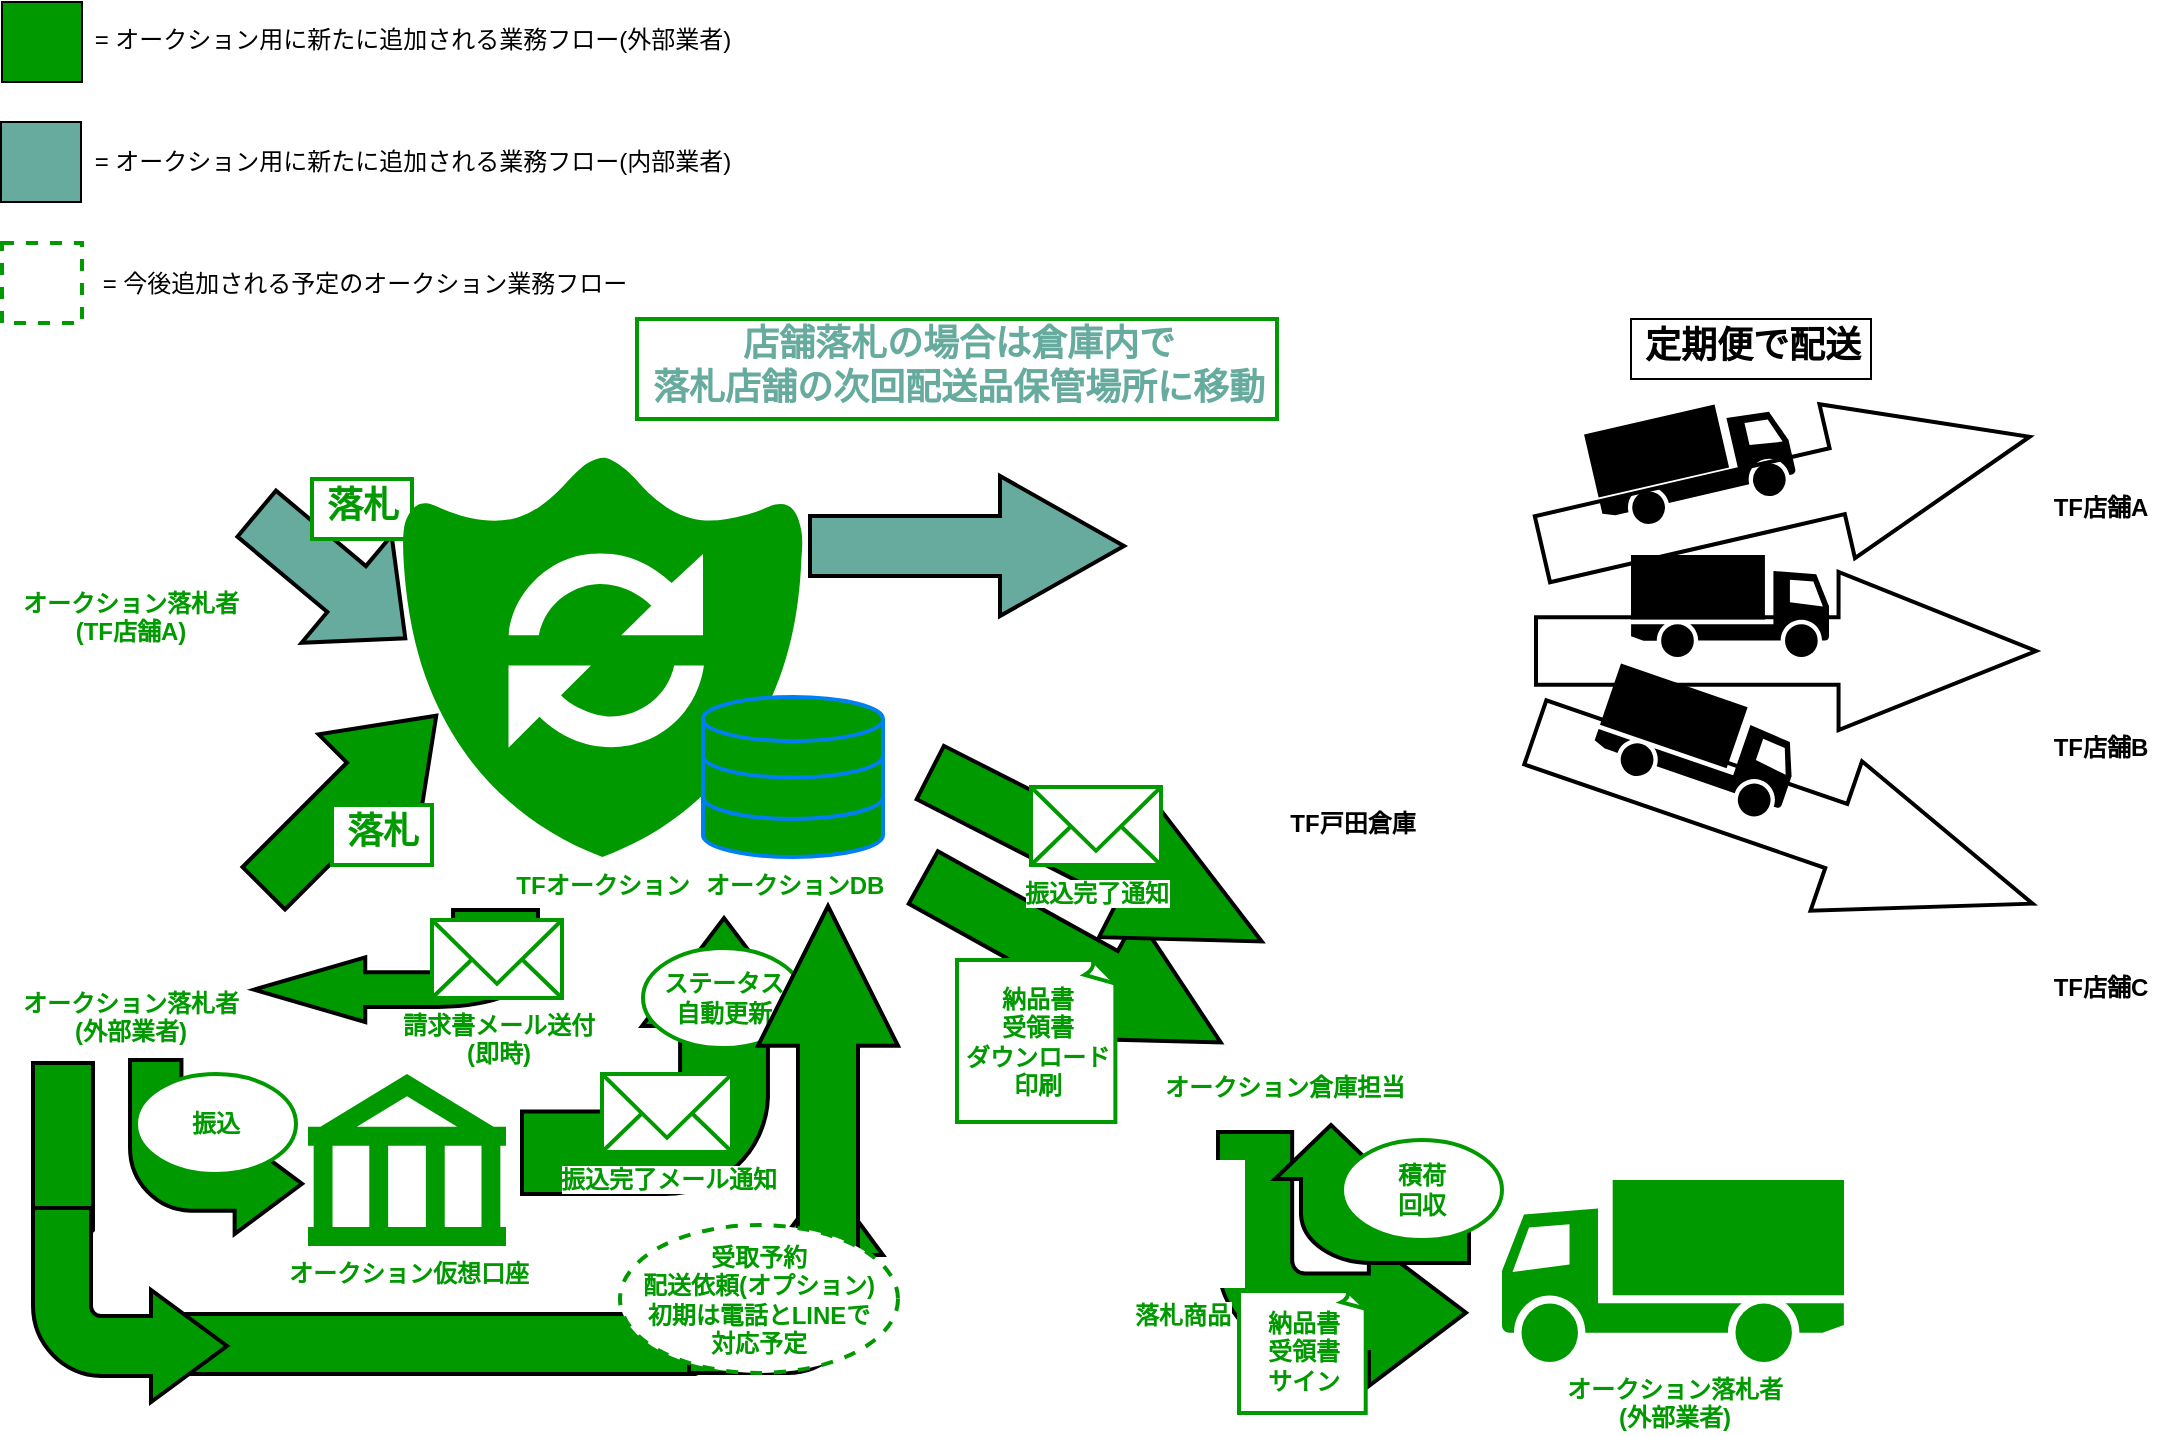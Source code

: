 <mxfile version="10.9.2" type="github"><diagram id="1xFLU18Pq6w5W82XXOA3" name="Page-1"><mxGraphModel dx="918" dy="1467" grid="1" gridSize="10" guides="1" tooltips="1" connect="1" arrows="1" fold="1" page="1" pageScale="1" pageWidth="1169" pageHeight="826" math="0" shadow="0"><root><mxCell id="0"/><mxCell id="1" parent="0"/><mxCell id="ox93GQlU4av1G5sfH-nz-4" value="" style="whiteSpace=wrap;html=1;aspect=fixed;fillColor=#009900;fontColor=#FFFFFF;align=center;" vertex="1" parent="1"><mxGeometry x="40" y="-39" width="40" height="40" as="geometry"/></mxCell><mxCell id="ox93GQlU4av1G5sfH-nz-5" value="= オークション用に新たに追加される業務フロー(外部業者)&lt;br&gt;&lt;br&gt;" style="text;html=1;resizable=0;points=[];autosize=1;align=center;verticalAlign=top;spacingTop=-4;fontColor=#000000;" vertex="1" parent="1"><mxGeometry x="80" y="-30" width="330" height="30" as="geometry"/></mxCell><mxCell id="ox93GQlU4av1G5sfH-nz-28" value="オークション落札者&lt;br&gt;(外部業者)&lt;br&gt;" style="shape=image;html=1;verticalAlign=top;verticalLabelPosition=bottom;labelBackgroundColor=#ffffff;imageAspect=0;aspect=fixed;image=https://cdn4.iconfinder.com/data/icons/ionicons/512/icon-person-stalker-128.png;strokeColor=#000000;fillColor=#009900;gradientColor=none;fontSize=12;fontColor=#009900;align=center;fontStyle=1" vertex="1" parent="1"><mxGeometry x="40" y="319.5" width="128" height="128" as="geometry"/></mxCell><mxCell id="ox93GQlU4av1G5sfH-nz-31" value="オークション落札者&lt;br&gt;(TF店舗A)&lt;br&gt;" style="shape=image;html=1;verticalAlign=top;verticalLabelPosition=bottom;labelBackgroundColor=#ffffff;imageAspect=0;aspect=fixed;image=https://cdn4.iconfinder.com/data/icons/ionicons/512/icon-person-stalker-128.png;strokeColor=#000000;fillColor=#009900;gradientColor=none;fontSize=12;fontColor=#009900;align=center;fontStyle=1;imageBackground=none;" vertex="1" parent="1"><mxGeometry x="40" y="120" width="128" height="128" as="geometry"/></mxCell><mxCell id="ox93GQlU4av1G5sfH-nz-34" value="" style="shape=mxgraph.arrows.arrow_down;html=1;verticalLabelPosition=bottom;verticalAlign=top;strokeWidth=2;strokeColor=#000000;labelBackgroundColor=none;fillColor=#67AB9F;gradientColor=none;fontSize=18;align=center;rotation=-50;" vertex="1" parent="1"><mxGeometry x="169.5" y="199.5" width="70" height="97" as="geometry"/></mxCell><mxCell id="ox93GQlU4av1G5sfH-nz-35" value="" style="shape=mxgraph.arrows.arrow_down;html=1;verticalLabelPosition=bottom;verticalAlign=top;strokeWidth=2;strokeColor=#000000;labelBackgroundColor=none;fillColor=#009900;gradientColor=none;fontSize=18;align=center;rotation=-135;" vertex="1" parent="1"><mxGeometry x="179" y="300" width="70" height="122" as="geometry"/></mxCell><mxCell id="ox93GQlU4av1G5sfH-nz-36" value="落札" style="text;html=1;resizable=0;points=[];autosize=1;align=center;verticalAlign=middle;spacingTop=-4;fontSize=18;fillColor=#ffffff;strokeColor=#009900;fontStyle=1;fontColor=#009900;strokeWidth=2;" vertex="1" parent="1"><mxGeometry x="195" y="199.5" width="50" height="30" as="geometry"/></mxCell><mxCell id="ox93GQlU4av1G5sfH-nz-37" value="落札" style="text;html=1;resizable=0;points=[];autosize=1;align=center;verticalAlign=middle;spacingTop=-4;fontSize=18;fillColor=#ffffff;strokeColor=#009900;fontStyle=1;fontColor=#009900;strokeWidth=2;" vertex="1" parent="1"><mxGeometry x="205" y="362.5" width="50" height="30" as="geometry"/></mxCell><mxCell id="ox93GQlU4av1G5sfH-nz-40" value="店舗落札の場合は倉庫内で&lt;br&gt;落札店舗の次回配送品保管場所に移動" style="text;html=1;resizable=0;points=[];autosize=1;align=center;verticalAlign=middle;spacingTop=-4;fontSize=18;fontColor=#67AB9F;fillColor=#ffffff;strokeColor=#009900;strokeWidth=2;fontStyle=1" vertex="1" parent="1"><mxGeometry x="357.5" y="119.5" width="320" height="50" as="geometry"/></mxCell><mxCell id="ox93GQlU4av1G5sfH-nz-42" value="オークション仮想口座" style="shape=mxgraph.signs.travel.bank;html=1;fillColor=#009900;strokeColor=none;verticalLabelPosition=bottom;verticalAlign=top;align=center;labelBackgroundColor=none;fontSize=12;fontColor=#009900;fontStyle=1" vertex="1" parent="1"><mxGeometry x="193" y="497" width="99" height="86" as="geometry"/></mxCell><mxCell id="ox93GQlU4av1G5sfH-nz-45" value="" style="shape=mxgraph.arrows.bent_left_arrow;html=1;verticalLabelPosition=bottom;verticalAlign=top;strokeWidth=2;strokeColor=#000000;labelBackgroundColor=none;fillColor=#009900;gradientColor=none;fontSize=12;fontColor=#009900;align=center;rotation=-180;" vertex="1" parent="1"><mxGeometry x="104" y="490" width="86" height="87" as="geometry"/></mxCell><mxCell id="ox93GQlU4av1G5sfH-nz-46" value="振込" style="ellipse;whiteSpace=wrap;html=1;labelBackgroundColor=none;strokeColor=#009900;strokeWidth=2;fillColor=#FFFFFF;gradientColor=none;fontSize=12;fontColor=#009900;align=center;fontStyle=1" vertex="1" parent="1"><mxGeometry x="107" y="497" width="80" height="50" as="geometry"/></mxCell><mxCell id="ox93GQlU4av1G5sfH-nz-51" value="" style="shape=mxgraph.arrows.bent_left_arrow;html=1;verticalLabelPosition=bottom;verticalAlign=top;strokeWidth=2;strokeColor=#000000;labelBackgroundColor=none;fillColor=#009900;gradientColor=none;fontSize=12;fontColor=#009900;align=center;rotation=90;" vertex="1" parent="1"><mxGeometry x="302" y="417" width="138" height="142" as="geometry"/></mxCell><mxCell id="ox93GQlU4av1G5sfH-nz-53" value="" style="shape=mxgraph.arrows.bent_right_arrow;html=1;verticalLabelPosition=bottom;verticalAlign=top;strokeWidth=2;strokeColor=#000000;labelBackgroundColor=none;fillColor=#009900;gradientColor=none;fontSize=12;fontColor=#009900;align=center;rotation=180;" vertex="1" parent="1"><mxGeometry x="166" y="415" width="142" height="56" as="geometry"/></mxCell><mxCell id="ox93GQlU4av1G5sfH-nz-41" value="請求書メール送付&lt;br style=&quot;font-size: 12px;&quot;&gt;(即時)&lt;br style=&quot;font-size: 12px;&quot;&gt;" style="html=1;verticalLabelPosition=bottom;align=center;labelBackgroundColor=#ffffff;verticalAlign=top;strokeWidth=2;strokeColor=#009900;fillColor=#ffffff;shadow=0;dashed=0;shape=mxgraph.ios7.icons.mail;fontSize=12;fontColor=#009900;fontStyle=1" vertex="1" parent="1"><mxGeometry x="255" y="420" width="65" height="39" as="geometry"/></mxCell><mxCell id="ox93GQlU4av1G5sfH-nz-3" value="" style="group;fillColor=none;" vertex="1" connectable="0" parent="1"><mxGeometry x="239.5" y="188.5" width="369" height="270" as="geometry"/></mxCell><mxCell id="ox93GQlU4av1G5sfH-nz-39" value="" style="shape=mxgraph.arrows.arrow_down;html=1;verticalLabelPosition=bottom;verticalAlign=top;strokeWidth=2;strokeColor=#000000;labelBackgroundColor=none;fillColor=#67AB9F;gradientColor=none;fontSize=18;align=center;rotation=-90;" vertex="1" parent="ox93GQlU4av1G5sfH-nz-3"><mxGeometry x="248" y="-34" width="70" height="157" as="geometry"/></mxCell><mxCell id="ox93GQlU4av1G5sfH-nz-2" value="TFオークション" style="pointerEvents=1;shadow=0;dashed=0;html=1;strokeColor=none;labelPosition=center;verticalLabelPosition=bottom;verticalAlign=top;align=center;shape=mxgraph.mscae.oms.system_update;fillColor=#009900;fontColor=#009900;fontStyle=1" vertex="1" parent="ox93GQlU4av1G5sfH-nz-3"><mxGeometry width="201" height="200" as="geometry"/></mxCell><mxCell id="ox93GQlU4av1G5sfH-nz-1" value="オークションDB" style="html=1;verticalLabelPosition=bottom;align=center;labelBackgroundColor=#ffffff;verticalAlign=top;strokeWidth=2;strokeColor=#0080F0;fillColor=#009900;shadow=0;dashed=0;shape=mxgraph.ios7.icons.data;fontStyle=1;fontColor=#009900;" vertex="1" parent="ox93GQlU4av1G5sfH-nz-3"><mxGeometry x="151" y="120" width="90" height="80" as="geometry"/></mxCell><mxCell id="ox93GQlU4av1G5sfH-nz-48" value="振込完了メール通知&lt;br style=&quot;font-size: 12px&quot;&gt;" style="html=1;verticalLabelPosition=bottom;align=center;labelBackgroundColor=#ffffff;verticalAlign=top;strokeWidth=2;strokeColor=#009900;fillColor=#ffffff;shadow=0;dashed=0;shape=mxgraph.ios7.icons.mail;fontSize=12;fontColor=#009900;fontStyle=1" vertex="1" parent="1"><mxGeometry x="340" y="497" width="65" height="39" as="geometry"/></mxCell><mxCell id="ox93GQlU4av1G5sfH-nz-49" value="ステータス&lt;br&gt;自動更新" style="ellipse;whiteSpace=wrap;html=1;labelBackgroundColor=none;strokeColor=#009900;strokeWidth=2;fillColor=#FFFFFF;gradientColor=none;fontSize=12;fontColor=#009900;align=center;fontStyle=1" vertex="1" parent="1"><mxGeometry x="360.5" y="434" width="80" height="50" as="geometry"/></mxCell><mxCell id="ox93GQlU4av1G5sfH-nz-65" value="" style="shape=mxgraph.arrows.signal-in_arrow;html=1;verticalLabelPosition=bottom;verticalAlign=top;strokeWidth=2;strokeColor=#000000;labelBackgroundColor=none;fillColor=#009900;gradientColor=none;fontSize=12;fontColor=#009900;align=center;rotation=90;" vertex="1" parent="1"><mxGeometry x="22" y="525" width="97" height="30" as="geometry"/></mxCell><mxCell id="ox93GQlU4av1G5sfH-nz-66" value="" style="shape=mxgraph.arrows.signal-in_arrow;html=1;verticalLabelPosition=bottom;verticalAlign=top;strokeWidth=2;strokeColor=#000000;labelBackgroundColor=none;fillColor=#009900;gradientColor=none;fontSize=12;fontColor=#009900;align=center;" vertex="1" parent="1"><mxGeometry x="117" y="617" width="313" height="30" as="geometry"/></mxCell><mxCell id="ox93GQlU4av1G5sfH-nz-60" value="" style="shape=mxgraph.arrows.bent_left_arrow;html=1;verticalLabelPosition=bottom;verticalAlign=top;strokeWidth=2;strokeColor=#000000;labelBackgroundColor=none;fillColor=#009900;gradientColor=none;fontSize=12;fontColor=#009900;align=center;rotation=-180;" vertex="1" parent="1"><mxGeometry x="55.5" y="564" width="97" height="97" as="geometry"/></mxCell><mxCell id="ox93GQlU4av1G5sfH-nz-63" value="" style="shape=mxgraph.arrows.bent_left_arrow;html=1;verticalLabelPosition=bottom;verticalAlign=top;strokeWidth=2;strokeColor=#000000;labelBackgroundColor=none;fillColor=#009900;gradientColor=none;fontSize=12;fontColor=#009900;align=center;rotation=90;" vertex="1" parent="1"><mxGeometry x="383.5" y="549.5" width="97" height="97" as="geometry"/></mxCell><mxCell id="ox93GQlU4av1G5sfH-nz-64" value="" style="shape=mxgraph.arrows.arrow_up;html=1;verticalLabelPosition=bottom;verticalAlign=top;strokeWidth=2;strokeColor=#000000;labelBackgroundColor=none;fillColor=#009900;gradientColor=none;fontSize=12;fontColor=#009900;align=center;" vertex="1" parent="1"><mxGeometry x="418" y="413" width="70" height="177" as="geometry"/></mxCell><mxCell id="ox93GQlU4av1G5sfH-nz-52" value="受取予約&lt;br&gt;配送依頼(オプション)&lt;br&gt;初期は電話とLINEで&lt;br&gt;対応予定&lt;br&gt;" style="ellipse;whiteSpace=wrap;html=1;labelBackgroundColor=none;strokeColor=#009900;strokeWidth=2;fillColor=#FFFFFF;gradientColor=none;fontSize=12;fontColor=#009900;align=center;fontStyle=1;dashed=1;" vertex="1" parent="1"><mxGeometry x="349" y="572.5" width="139" height="74" as="geometry"/></mxCell><mxCell id="ox93GQlU4av1G5sfH-nz-67" value="" style="whiteSpace=wrap;html=1;aspect=fixed;fillColor=#67AB9F;fontColor=#FFFFFF;align=center;strokeColor=#000000;strokeWidth=1;" vertex="1" parent="1"><mxGeometry x="39.5" y="21" width="40" height="40" as="geometry"/></mxCell><mxCell id="ox93GQlU4av1G5sfH-nz-68" value="= オークション用に新たに追加される業務フロー(内部業者)&lt;br&gt;" style="text;html=1;resizable=0;points=[];autosize=1;align=center;verticalAlign=top;spacingTop=-4;fontColor=#000000;" vertex="1" parent="1"><mxGeometry x="80" y="31" width="330" height="20" as="geometry"/></mxCell><mxCell id="ox93GQlU4av1G5sfH-nz-77" value="" style="shape=mxgraph.arrows.arrow_down;html=1;verticalLabelPosition=bottom;verticalAlign=top;strokeWidth=2;strokeColor=#000000;labelBackgroundColor=none;fillColor=#009900;gradientColor=none;fontSize=18;align=center;rotation=-61;" vertex="1" parent="1"><mxGeometry x="540" y="355" width="70" height="170" as="geometry"/></mxCell><mxCell id="ox93GQlU4av1G5sfH-nz-69" value="" style="shape=mxgraph.arrows.arrow_down;html=1;verticalLabelPosition=bottom;verticalAlign=top;strokeWidth=2;strokeColor=#000000;labelBackgroundColor=none;fillColor=#009900;gradientColor=none;fontSize=18;align=center;rotation=-63;" vertex="1" parent="1"><mxGeometry x="552" y="295.5" width="70" height="186" as="geometry"/></mxCell><mxCell id="ox93GQlU4av1G5sfH-nz-70" value="振込完了通知&lt;br style=&quot;font-size: 12px&quot;&gt;" style="html=1;verticalLabelPosition=bottom;align=center;labelBackgroundColor=#ffffff;verticalAlign=top;strokeWidth=2;strokeColor=#009900;fillColor=#ffffff;shadow=0;dashed=0;shape=mxgraph.ios7.icons.mail;fontSize=12;fontColor=#009900;fontStyle=1;" vertex="1" parent="1"><mxGeometry x="554.5" y="353.5" width="65" height="39" as="geometry"/></mxCell><mxCell id="ox93GQlU4av1G5sfH-nz-76" value="納品書&lt;br&gt;受領書&lt;br&gt;ダウンロード&lt;br&gt;印刷&lt;br&gt;" style="whiteSpace=wrap;html=1;shape=mxgraph.basic.document;labelBackgroundColor=none;strokeColor=#009900;strokeWidth=2;fillColor=#FFFFFF;gradientColor=none;fontSize=12;fontColor=#009900;align=center;fontStyle=1" vertex="1" parent="1"><mxGeometry x="517.5" y="440" width="80" height="81" as="geometry"/></mxCell><mxCell id="ox93GQlU4av1G5sfH-nz-85" value="" style="shape=mxgraph.arrows.bent_left_arrow;html=1;verticalLabelPosition=bottom;verticalAlign=top;strokeWidth=2;strokeColor=#000000;labelBackgroundColor=none;fillColor=#009900;gradientColor=none;fontSize=12;fontColor=#009900;align=center;rotation=-180;" vertex="1" parent="1"><mxGeometry x="648" y="526" width="124" height="127" as="geometry"/></mxCell><mxCell id="ox93GQlU4av1G5sfH-nz-84" value="納品書&lt;br&gt;受領書&lt;br&gt;サイン&lt;br&gt;" style="whiteSpace=wrap;html=1;shape=mxgraph.basic.document;labelBackgroundColor=none;strokeColor=#009900;strokeWidth=2;fillColor=#FFFFFF;gradientColor=none;fontSize=12;fontColor=#009900;align=center;fontStyle=1" vertex="1" parent="1"><mxGeometry x="658.5" y="605.5" width="64" height="61" as="geometry"/></mxCell><mxCell id="ox93GQlU4av1G5sfH-nz-6" value="TF店舗A" style="shape=image;html=1;verticalAlign=top;verticalLabelPosition=bottom;labelBackgroundColor=#ffffff;imageAspect=0;aspect=fixed;image=https://cdn3.iconfinder.com/data/icons/whisky-break/90/warehouse-128.png;fillColor=#FFFFFF;fontColor=#000000;align=center;fontStyle=1" vertex="1" parent="1"><mxGeometry x="1055" y="131.5" width="68" height="68" as="geometry"/></mxCell><mxCell id="ox93GQlU4av1G5sfH-nz-9" value="TF店舗C" style="shape=image;html=1;verticalAlign=top;verticalLabelPosition=bottom;labelBackgroundColor=#ffffff;imageAspect=0;aspect=fixed;image=https://cdn3.iconfinder.com/data/icons/whisky-break/90/warehouse-128.png;fillColor=#FFFFFF;fontColor=#000000;align=center;fontStyle=1" vertex="1" parent="1"><mxGeometry x="1055" y="371.5" width="68" height="68" as="geometry"/></mxCell><mxCell id="ox93GQlU4av1G5sfH-nz-16" value="定期便で配送" style="text;resizable=0;points=[];autosize=1;align=center;verticalAlign=middle;spacingTop=-4;fillColor=#FFFFFF;strokeColor=#000000;fontStyle=1;fontSize=18;html=1;labelBackgroundColor=none;gradientColor=none;" vertex="1" parent="1"><mxGeometry x="854.5" y="119.5" width="120" height="30" as="geometry"/></mxCell><mxCell id="ox93GQlU4av1G5sfH-nz-13" value="" style="shape=mxgraph.arrows.arrow_down;html=1;verticalLabelPosition=bottom;verticalAlign=top;strokeWidth=2;strokeColor=#000000;rotation=-71;flipH=0;flipV=0;direction=east;" vertex="1" parent="1"><mxGeometry x="891.5" y="237.5" width="79" height="263" as="geometry"/></mxCell><mxCell id="ox93GQlU4av1G5sfH-nz-17" value="" style="shape=mxgraph.arrows.arrow_down;html=1;verticalLabelPosition=bottom;verticalAlign=top;strokeWidth=2;strokeColor=#000000;rotation=-90;flipH=0;flipV=0;direction=east;" vertex="1" parent="1"><mxGeometry x="892.5" y="160.5" width="79" height="250" as="geometry"/></mxCell><mxCell id="ox93GQlU4av1G5sfH-nz-19" value="" style="shape=mxgraph.arrows.arrow_down;html=1;verticalLabelPosition=bottom;verticalAlign=top;strokeWidth=2;strokeColor=#000000;rotation=-103;flipH=0;flipV=0;direction=east;" vertex="1" parent="1"><mxGeometry x="892.5" y="81.5" width="79" height="250" as="geometry"/></mxCell><mxCell id="ox93GQlU4av1G5sfH-nz-7" value="TF戸田倉庫" style="shape=image;html=1;verticalAlign=top;verticalLabelPosition=bottom;labelBackgroundColor=#ffffff;imageAspect=0;aspect=fixed;image=https://cdn3.iconfinder.com/data/icons/whisky-break/90/warehouse-128.png;fontStyle=1;imageBackground=none;" vertex="1" parent="1"><mxGeometry x="614.5" y="157.5" width="200" height="200" as="geometry"/></mxCell><mxCell id="ox93GQlU4av1G5sfH-nz-8" value="TF店舗B" style="shape=image;html=1;verticalAlign=top;verticalLabelPosition=bottom;labelBackgroundColor=#ffffff;imageAspect=0;aspect=fixed;image=https://cdn3.iconfinder.com/data/icons/whisky-break/90/warehouse-128.png;fillColor=#FFFFFF;fontColor=#000000;align=center;fontStyle=1" vertex="1" parent="1"><mxGeometry x="1055" y="251.5" width="68" height="68" as="geometry"/></mxCell><mxCell id="ox93GQlU4av1G5sfH-nz-10" value="" style="shape=mxgraph.signs.transportation.truck_1;html=1;fillColor=#000000;strokeColor=none;verticalLabelPosition=bottom;verticalAlign=top;align=center;fontStyle=1;rotation=347;flipH=1;flipV=0;" vertex="1" parent="1"><mxGeometry x="835.5" y="165.5" width="99" height="51" as="geometry"/></mxCell><mxCell id="ox93GQlU4av1G5sfH-nz-11" value="" style="shape=mxgraph.signs.transportation.truck_1;html=1;fillColor=#000000;strokeColor=none;verticalLabelPosition=bottom;verticalAlign=top;align=center;fontStyle=1;rotation=-180;flipV=1;" vertex="1" parent="1"><mxGeometry x="854.5" y="237.5" width="99" height="51" as="geometry"/></mxCell><mxCell id="ox93GQlU4av1G5sfH-nz-12" value="" style="shape=mxgraph.signs.transportation.truck_1;html=1;fillColor=#000000;strokeColor=none;verticalLabelPosition=bottom;verticalAlign=top;align=center;fontStyle=1;rotation=199;flipV=1;" vertex="1" parent="1"><mxGeometry x="838.5" y="306.5" width="99" height="51" as="geometry"/></mxCell><mxCell id="ox93GQlU4av1G5sfH-nz-50" value="オークション倉庫担当" style="shape=image;html=1;verticalAlign=top;verticalLabelPosition=bottom;labelBackgroundColor=#ffffff;imageAspect=0;aspect=fixed;image=https://cdn4.iconfinder.com/data/icons/ionicons/512/icon-person-128.png;strokeColor=#000000;fillColor=#009900;gradientColor=none;fontColor=#009900;align=center;fontStyle=1" vertex="1" parent="1"><mxGeometry x="649.5" y="428" width="62" height="62" as="geometry"/></mxCell><mxCell id="ox93GQlU4av1G5sfH-nz-74" value="" style="shape=mxgraph.arrows.bent_right_arrow;html=1;verticalLabelPosition=bottom;verticalAlign=top;strokeWidth=2;strokeColor=#000000;labelBackgroundColor=none;fillColor=#009900;gradientColor=none;fontSize=12;fontColor=#009900;align=center;rotation=-90;" vertex="1" parent="1"><mxGeometry x="690.5" y="508.5" width="69" height="97" as="geometry"/></mxCell><mxCell id="ox93GQlU4av1G5sfH-nz-75" value="積荷&lt;br&gt;回収&lt;br&gt;" style="ellipse;whiteSpace=wrap;html=1;labelBackgroundColor=none;strokeColor=#009900;strokeWidth=2;fillColor=#FFFFFF;gradientColor=none;fontSize=12;fontColor=#009900;align=center;fontStyle=1" vertex="1" parent="1"><mxGeometry x="710" y="530" width="80" height="50" as="geometry"/></mxCell><mxCell id="ox93GQlU4av1G5sfH-nz-71" value="&lt;span style=&quot;color: rgb(0 , 153 , 0) ; background-color: rgb(255 , 255 , 255)&quot;&gt;オークション落札者&lt;/span&gt;&lt;br style=&quot;color: rgb(0 , 153 , 0) ; background-color: rgb(255 , 255 , 255)&quot;&gt;&lt;span style=&quot;color: rgb(0 , 153 , 0) ; background-color: rgb(255 , 255 , 255)&quot;&gt;(外部業者)&lt;/span&gt;&lt;br&gt;" style="shape=mxgraph.signs.transportation.truck_1;html=1;fillColor=#009900;strokeColor=none;verticalLabelPosition=bottom;verticalAlign=top;align=center;fontStyle=1" vertex="1" parent="1"><mxGeometry x="790" y="550" width="171" height="91" as="geometry"/></mxCell><mxCell id="ox93GQlU4av1G5sfH-nz-88" value="落札商品" style="shape=image;html=1;verticalAlign=top;verticalLabelPosition=bottom;labelBackgroundColor=#ffffff;imageAspect=0;aspect=fixed;image=https://cdn1.iconfinder.com/data/icons/airline-flight-booking-mobile-app/15/luggage-bag-business-suitcase-baggage-128.png;strokeColor=#009900;strokeWidth=2;fillColor=#FFFFFF;gradientColor=none;fontSize=12;fontColor=#009900;align=center;fontStyle=1;imageBackground=#ffffff;" vertex="1" parent="1"><mxGeometry x="597.5" y="540" width="64" height="64" as="geometry"/></mxCell><mxCell id="ox93GQlU4av1G5sfH-nz-89" value="" style="whiteSpace=wrap;html=1;aspect=fixed;fillColor=#FFFFFF;fontColor=#FFFFFF;align=center;dashed=1;strokeColor=#009900;strokeWidth=2;" vertex="1" parent="1"><mxGeometry x="40" y="81.5" width="40" height="40" as="geometry"/></mxCell><mxCell id="ox93GQlU4av1G5sfH-nz-90" value="= 今後追加される予定のオークション業務フロー&lt;br&gt;&lt;br&gt;" style="text;html=1;resizable=0;points=[];autosize=1;align=center;verticalAlign=top;spacingTop=-4;fontColor=#000000;" vertex="1" parent="1"><mxGeometry x="80.5" y="91.5" width="280" height="30" as="geometry"/></mxCell></root></mxGraphModel></diagram></mxfile>